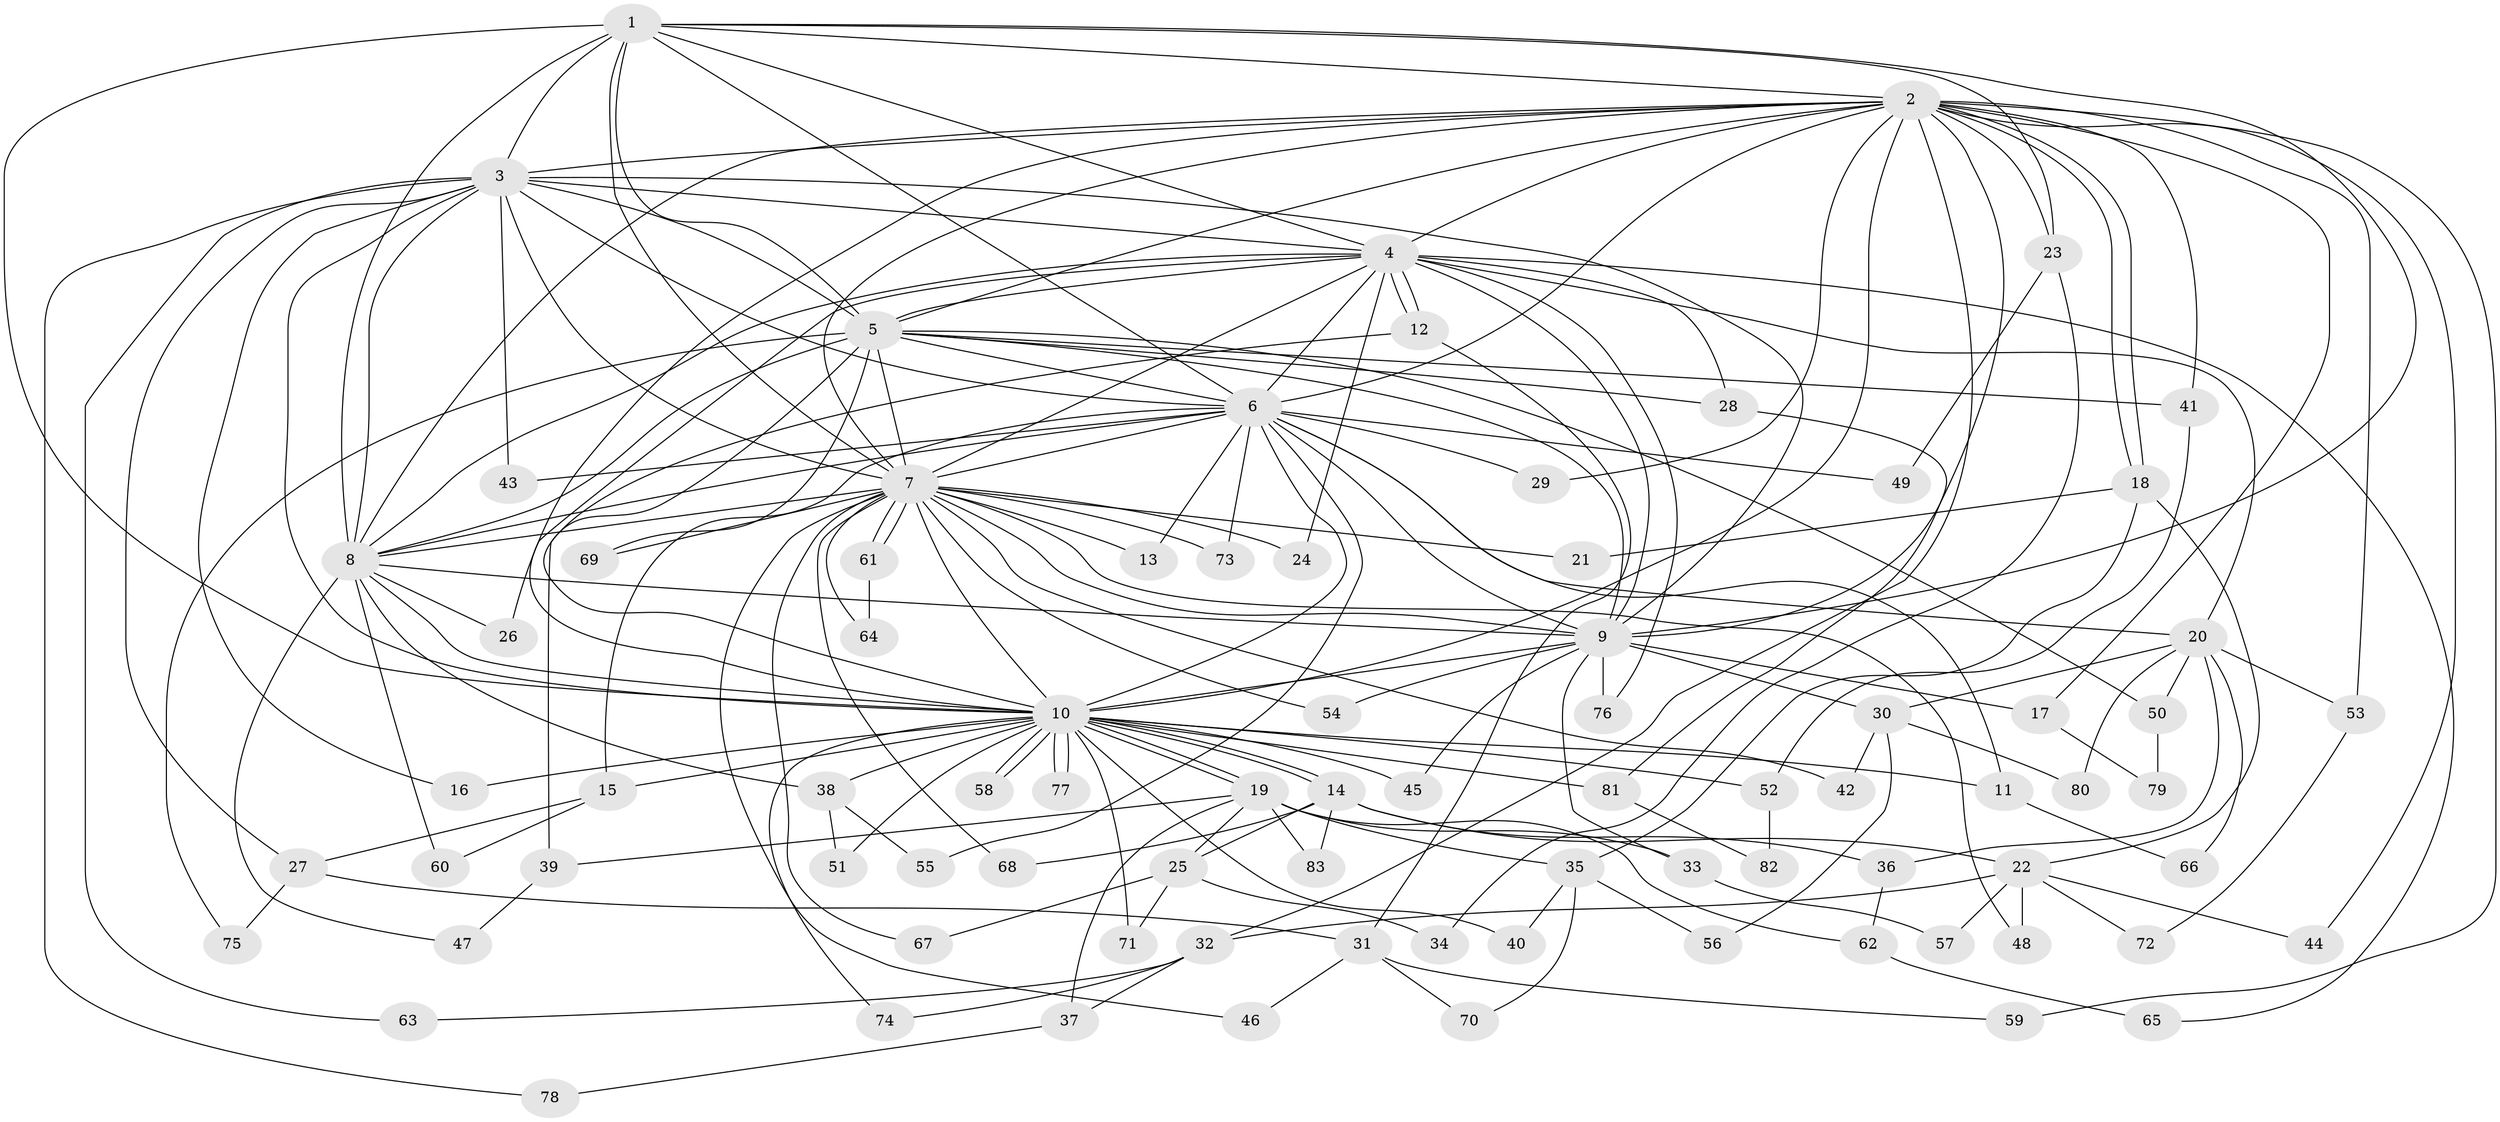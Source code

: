 // coarse degree distribution, {8: 0.11538461538461539, 14: 0.07692307692307693, 11: 0.038461538461538464, 9: 0.038461538461538464, 12: 0.038461538461538464, 7: 0.07692307692307693, 4: 0.19230769230769232, 6: 0.07692307692307693, 5: 0.07692307692307693, 3: 0.23076923076923078, 2: 0.038461538461538464}
// Generated by graph-tools (version 1.1) at 2025/49/03/04/25 22:49:59]
// undirected, 83 vertices, 191 edges
graph export_dot {
  node [color=gray90,style=filled];
  1;
  2;
  3;
  4;
  5;
  6;
  7;
  8;
  9;
  10;
  11;
  12;
  13;
  14;
  15;
  16;
  17;
  18;
  19;
  20;
  21;
  22;
  23;
  24;
  25;
  26;
  27;
  28;
  29;
  30;
  31;
  32;
  33;
  34;
  35;
  36;
  37;
  38;
  39;
  40;
  41;
  42;
  43;
  44;
  45;
  46;
  47;
  48;
  49;
  50;
  51;
  52;
  53;
  54;
  55;
  56;
  57;
  58;
  59;
  60;
  61;
  62;
  63;
  64;
  65;
  66;
  67;
  68;
  69;
  70;
  71;
  72;
  73;
  74;
  75;
  76;
  77;
  78;
  79;
  80;
  81;
  82;
  83;
  1 -- 2;
  1 -- 3;
  1 -- 4;
  1 -- 5;
  1 -- 6;
  1 -- 7;
  1 -- 8;
  1 -- 9;
  1 -- 10;
  1 -- 23;
  2 -- 3;
  2 -- 4;
  2 -- 5;
  2 -- 6;
  2 -- 7;
  2 -- 8;
  2 -- 9;
  2 -- 10;
  2 -- 17;
  2 -- 18;
  2 -- 18;
  2 -- 23;
  2 -- 26;
  2 -- 29;
  2 -- 32;
  2 -- 41;
  2 -- 44;
  2 -- 53;
  2 -- 59;
  3 -- 4;
  3 -- 5;
  3 -- 6;
  3 -- 7;
  3 -- 8;
  3 -- 9;
  3 -- 10;
  3 -- 16;
  3 -- 27;
  3 -- 43;
  3 -- 63;
  3 -- 78;
  4 -- 5;
  4 -- 6;
  4 -- 7;
  4 -- 8;
  4 -- 9;
  4 -- 10;
  4 -- 12;
  4 -- 12;
  4 -- 20;
  4 -- 24;
  4 -- 28;
  4 -- 65;
  4 -- 76;
  5 -- 6;
  5 -- 7;
  5 -- 8;
  5 -- 9;
  5 -- 10;
  5 -- 28;
  5 -- 41;
  5 -- 50;
  5 -- 69;
  5 -- 75;
  6 -- 7;
  6 -- 8;
  6 -- 9;
  6 -- 10;
  6 -- 11;
  6 -- 13;
  6 -- 15;
  6 -- 20;
  6 -- 29;
  6 -- 43;
  6 -- 49;
  6 -- 55;
  6 -- 73;
  7 -- 8;
  7 -- 9;
  7 -- 10;
  7 -- 13;
  7 -- 21;
  7 -- 24;
  7 -- 42;
  7 -- 46;
  7 -- 48;
  7 -- 54;
  7 -- 61;
  7 -- 61;
  7 -- 64;
  7 -- 67;
  7 -- 68;
  7 -- 69;
  7 -- 73;
  8 -- 9;
  8 -- 10;
  8 -- 26;
  8 -- 38;
  8 -- 47;
  8 -- 60;
  9 -- 10;
  9 -- 17;
  9 -- 30;
  9 -- 33;
  9 -- 45;
  9 -- 54;
  9 -- 76;
  10 -- 11;
  10 -- 14;
  10 -- 14;
  10 -- 15;
  10 -- 16;
  10 -- 19;
  10 -- 19;
  10 -- 38;
  10 -- 40;
  10 -- 45;
  10 -- 51;
  10 -- 52;
  10 -- 58;
  10 -- 58;
  10 -- 71;
  10 -- 74;
  10 -- 77;
  10 -- 77;
  10 -- 81;
  11 -- 66;
  12 -- 31;
  12 -- 39;
  14 -- 22;
  14 -- 25;
  14 -- 36;
  14 -- 68;
  14 -- 83;
  15 -- 27;
  15 -- 60;
  17 -- 79;
  18 -- 21;
  18 -- 22;
  18 -- 35;
  19 -- 25;
  19 -- 33;
  19 -- 35;
  19 -- 37;
  19 -- 39;
  19 -- 62;
  19 -- 83;
  20 -- 30;
  20 -- 36;
  20 -- 50;
  20 -- 53;
  20 -- 66;
  20 -- 80;
  22 -- 32;
  22 -- 44;
  22 -- 48;
  22 -- 57;
  22 -- 72;
  23 -- 34;
  23 -- 49;
  25 -- 34;
  25 -- 67;
  25 -- 71;
  27 -- 31;
  27 -- 75;
  28 -- 81;
  30 -- 42;
  30 -- 56;
  30 -- 80;
  31 -- 46;
  31 -- 59;
  31 -- 70;
  32 -- 37;
  32 -- 63;
  32 -- 74;
  33 -- 57;
  35 -- 40;
  35 -- 56;
  35 -- 70;
  36 -- 62;
  37 -- 78;
  38 -- 51;
  38 -- 55;
  39 -- 47;
  41 -- 52;
  50 -- 79;
  52 -- 82;
  53 -- 72;
  61 -- 64;
  62 -- 65;
  81 -- 82;
}
